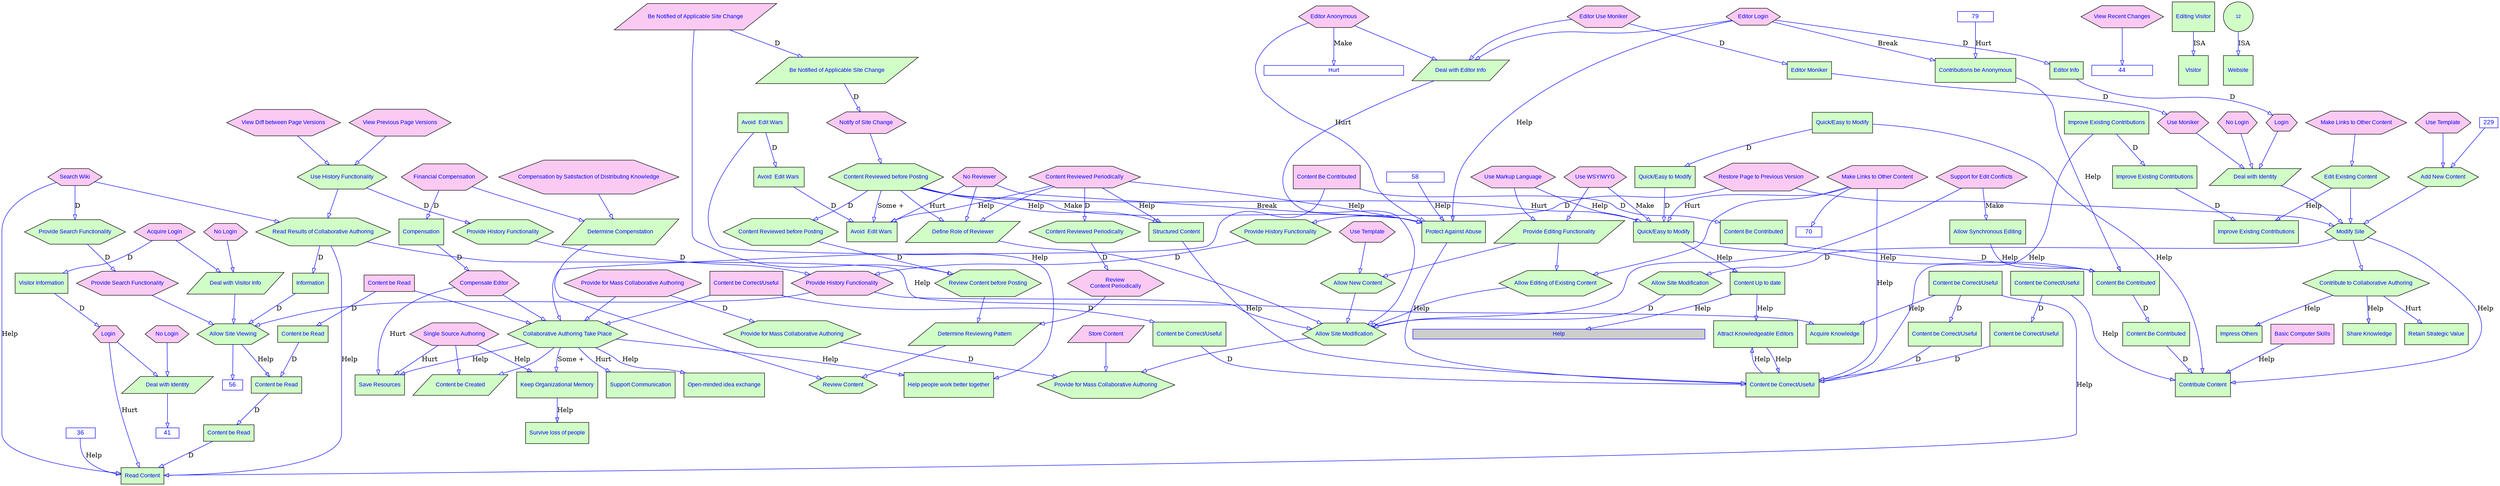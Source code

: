  digraph  RootGraph {
  node [color="#000000", fontcolor="#0000FF", fontname=Arial, style=filled];
  edge [color="#0000FF"];
  subgraph Connector {
      node [height="0", color="#0000FF", fontname=Arial, style=filled, shape=box];
      "41" [width="0.683660350681009", pos="226.424704724409,821.622047244094", fillcolor="#FFFFFF", fontsize="13"];
      "44" [width="1.78775344276686", pos="191.102362204724,744.037795275591", fillcolor="#FFFFFF", fontsize="13"];
      "56" [width="0.594863779231977", pos="1022.93208661417,961.937007874016", fillcolor="#FFFFFF", fontsize="13"];
      "36" [width="0.86624326712302", pos="360.813484251968,746.031496062992", fillcolor="#FFFFFF", fontsize="13"];
      "58" [width="1.68868515090014", pos="904.975393700787,874.856692913386", fillcolor="#FFFFFF", fontsize="13"];
      "229" [width="0.466164361401267", pos="1865.07874015748,953.631496062992", fillcolor="#FFFFFF", fontsize="13"];
      "70" [width="0.768546972130049", pos="1237.18405511811,772.778921865536", fillcolor="#FFFFFF", fontsize="13"];
      "Help" [width="8.59572950222106", pos="1055.90551181102,922.450393700787", fillcolor="#CDCDCD", fontcolor="#0000FF", fontsize="12", label=Help];
      "Hurt" [width="4.11492977083528", pos="974.336896450546,868.327559055118", fillcolor="#FFFFFF", fontcolor="#0000FF", fontsize="12", label=Hurt];
      "79" [width="1.05687960976857", pos="1045.27559055118,764.390551181102", fillcolor="#FFFFFF", fontsize="13"];
  }
  "Editing Visitor" [width="0.875", height="0.875", pos="1721.8937007874,1279.68897637795", fillcolor="#D1FEC7", fontsize="12", label="Editing Visitor", shape=box];
  "Visitor" [width="0.875", height="0.875", pos="179.306524184477,1019.5764904387", fillcolor="#D1FEC7", fontsize="12", label=Visitor, shape=box];
  "12" [width="0.875", height="0.875", pos="31.5,31.5", fillcolor="#D1FEC7", fontsize="10", shape=circle];
  "Website" [width="0.875", height="0.875", pos="1141.73622047244,1419.53149606299", fillcolor="#D1FEC7", fontsize="12", label=Website, shape=box];
  "Read Results of Collaborative Authoring" [width="1.27296587926509", height="0.814698162729659", pos="211.181102362205,870.274015748032", fillcolor="#D1FEC7", fontsize="12", label="Read Results of Collaborative Authoring", sides="6", shape=polygon];
  "Information" [width="0.958005249343832", height="0.598753280839894", pos="530.551181102362,863.444881889764", fillcolor="#D1FEC7", fontsize="12", label=Information, shape=box];
  "Allow Site Viewing" [width="0.958415354330708", height="0.613385826771653", pos="854.660433070866,931.058267716536", fillcolor="#D1FEC7", fontsize="12", label="Allow Site Viewing", sides="6", shape=polygon];
  "Login" [width="0.78125", height="0.5", pos="326.707677165354,707.763779527559", fillcolor="#FBCAF2", fontsize="12", label=Login, sides="6", shape=polygon];
  "Deal with Identity" [width="0.812499999999998", height="0.5", pos="336.336614173228,783.354330708661", fillcolor="#D1FEC7", fontsize="12", label="Deal with Identity", shape=parallelogram];
  "No Login" [width="0.78125", height="0.5", pos="385.290354330709,708.708661417323", fillcolor="#FBCAF2", fontsize="12", label="No Login", sides="6", shape=polygon];
  "Search Wiki" [width="0.78125", height="0.5", pos="241.668307086614,784.299212598425", fillcolor="#FBCAF2", fontsize="12", label="Search Wiki", sides="6", shape=polygon];
  "Use History Functionality" [width="1.11548556430446", height="0.713910761154856", pos="128.031496062992,782.551181102362", fillcolor="#D1FEC7", fontsize="12", label="Use History Functionality", sides="6", shape=polygon];
  "View Diff between Page Versions" [width="1.20734908136483", height="0.77270341207349", pos="254.173228346456,703.407874015748", fillcolor="#FBCAF2", fontsize="12", label="View Diff between Page Versions", sides="6", shape=polygon];
  "View Previous Page Versions" [width="1.22744422572178", height="0.785564304461942", pos="160.408464566929,705.76062992126", fillcolor="#FBCAF2", fontsize="12", label="View Previous Page Versions", sides="6", shape=polygon];
  "View Recent Changes" [width="1.01049868766404", height="0.646719160104987", pos="75.1181102362203,702.651968503937", fillcolor="#FBCAF2", fontsize="12", label="View Recent Changes", sides="6", shape=polygon];
  "Provide History Functionality" [width="1.12860892388452", height="0.72230971128609", pos="522.51968503937,710.097637795276", fillcolor="#D1FEC7", fontsize="12", label="Provide History Functionality", sides="6", shape=polygon];
  "Provide History Functionality1" [width="1.10277230971128", height="0.705774278215222", pos="955.290354330708,815.329133858268", fillcolor="#FBCAF2", fontsize="12", label="Provide History Functionality", sides="6", shape=polygon];
  "Allow Site Modification" [width="1.03018372703412", height="0.659317585301837", pos="1127.48031496063,922.31811023622", fillcolor="#D1FEC7", fontsize="12", label="Allow Site Modification", sides="6", shape=polygon];
  "Provide for Mass Collaborative Authoring" [width="1.24015748031496", height="0.793700787401574", pos="1031.10236220472,1010.30551181102", fillcolor="#D1FEC7", fontsize="12", label="Provide for Mass Collaborative Authoring", sides="6", shape=polygon];
  "Store Content" [width="0.812499999999998", height="0.5", pos="1014.76181102362,924.141732283465", fillcolor="#FBCAF2", fontsize="12", label="Store Content", shape=parallelogram];
  "Define Role of Reviewer" [width="1.02362204724409", height="0.629921259842521", pos="862.677165354331,818.267716535433", fillcolor="#D1FEC7", fontsize="12", label="Define Role of Reviewer", shape=parallelogram];
  "Deal with Editor Info" [width="1.00393700787401", height="0.617807389460934", pos="1062.28346456693,820.666262870987", fillcolor="#D1FEC7", fontsize="12", label="Deal with Editor Info", shape=parallelogram];
  "Allow New Content" [width="0.905511811023622", height="0.579527559055118", pos="1234.48818897638,821.177952755906", fillcolor="#D1FEC7", fontsize="12", label="Allow New Content", sides="6", shape=polygon];
  "Allow Editing of Existing Content" [width="1.18110236220472", height="0.755905511811023", pos="1337.95275590551,822.803149606299", fillcolor="#D1FEC7", fontsize="12", label="Allow Editing of Existing Content", sides="6", shape=polygon];
  "Provide Editing Functionality" [width="1.08152887139107", height="0.665556228548353", pos="1239.87992125984,721.28285887341", fillcolor="#D1FEC7", fontsize="12", label="Provide Editing Functionality", shape=parallelogram];
  "Use WSYIWYG" [width="0.951853674540681", height="0.609186351706036", pos="1267.3375984252,641.773228346457", fillcolor="#FBCAF2", fontsize="12", label="Use WSYIWYG", sides="6", shape=polygon];
  "Use Markup Language" [width="1.0043471128609", height="0.642782152230975", pos="1190.80216535433,643.927559055118", fillcolor="#FBCAF2", fontsize="12", label="Use Markup Language", sides="6", shape=polygon];
  "Editor Anonymous" [width="1.00393700787402", height="0.642519685039371", pos="948.897637795276,706.28031496063", fillcolor="#FBCAF2", fontsize="12", label="Editor Anonymous", sides="6", shape=polygon];
  "Editor Use Moniker" [width="1.00393700787401", height="0.64251968503937", pos="1028.26771653543,707.225196850394", fillcolor="#FBCAF2", fontsize="12", label="Editor Use Moniker", sides="6", shape=polygon];
  "Editor Login" [width="0.78125", height="0.5", pos="1096.78641732283,704.929133858268", fillcolor="#FBCAF2", fontsize="12", label="Editor Login", sides="6", shape=polygon];
  "Content Reviewed Periodically" [width="1.00393700787402", height="0.642519685039371", pos="842.125984251968,645.807874015748", fillcolor="#FBCAF2", fontsize="12", label="Content Reviewed Periodically", sides="6", shape=polygon];
  "Content Reviewed before Posting" [width="1.23359580052493", height="0.789501312335958", pos="924.094488188976,643.540157480315", fillcolor="#D1FEC7", fontsize="12", label="Content Reviewed before Posting", sides="6", shape=polygon];
  "No Reviewer" [width="0.892388451443569", height="0.571128608923884", pos="765.354330708661,647.017322834646", fillcolor="#FBCAF2", fontsize="12", label="No Reviewer", sides="6", shape=polygon];
  "Quick/Easy to Modify" [width="1.00247844019497", height="0.602629954957756", pos="1250.26245219348,993.978142945408", fillcolor="#D1FEC7", fontsize="12", label="Quick/Easy to Modify", shape=box];
  "Protect Against Abuse" [width="1.06552311864363", height="0.640528637074499", pos="762.138359830225,978.334621485863", fillcolor="#D1FEC7", fontsize="12", label="Protect Against Abuse", shape=box];
  "Deal with Visitor Info" [width="1.04215879265092", height="0.641328487785181", pos="764.131889763779,827.182313749243", fillcolor="#D1FEC7", fontsize="12", label="Deal with Visitor Info", shape=parallelogram];
  "Acquire Login" [width="0.78125", height="0.5", pos="729.227362204724,734.220472440945", fillcolor="#FBCAF2", fontsize="12", label="Acquire Login", sides="6", shape=polygon];
  "No Login1" [width="0.78125", height="0.5", pos="793.479330708661,735.165354330709", fillcolor="#FBCAF2", fontsize="12", label="No Login", sides="6", shape=polygon];
  "Visitor Information" [width="0.946235236220472", height="0.591397022637795", pos="532.962106299212,629.794229822835", fillcolor="#D1FEC7", fontsize="12", label="Visitor Information", shape=box];
  "Provide Search Functionality" [width="1.12860892388452", height="0.72230971128609", pos="526.299212598425,786.633070866142", fillcolor="#D1FEC7", fontsize="12", label="Provide Search Functionality", sides="6", shape=polygon];
  "Provide Search Functionality1" [width="1.09621062992126", height="0.701574803149606", pos="679.148622047244,828.406299212598", fillcolor="#FBCAF2", fontsize="12", label="Provide Search Functionality", sides="6", shape=polygon];
  "Content Reviewed before Posting1" [width="1.23359580052493", height="0.789501312335958", pos="882.51968503937,448.894488188976", fillcolor="#D1FEC7", fontsize="12", label="Content Reviewed before Posting", sides="6", shape=polygon];
  "Review Content before Posting" [width="1.23359580052493", height="0.789501312335958", pos="1117.79527559055,211.729133858268", fillcolor="#D1FEC7", fontsize="12", label="Review Content before Posting", sides="6", shape=polygon];
  "Content Reviewed Periodically1" [width="1.00393700787402", height="0.642519685039371", pos="765.590551181102,440.768503937008", fillcolor="#D1FEC7", fontsize="12", label="Content Reviewed Periodically", sides="6", shape=polygon];
  "Review \nContent Periodically" [width="1.00393700787402", height="0.642519685039371", pos="1031.10236220472,212.107086614173", fillcolor="#FBCAF2", fontsize="12", label="Review \nContent Periodically", sides="6", shape=polygon];
  "Determine Reviewing Pattern" [width="1.08923884514436", height="0.670300827781145", pos="1065.35433070866,281.138703815869", fillcolor="#D1FEC7", fontsize="12", label="Determine Reviewing Pattern", shape=parallelogram];
  "Editor Info" [width="0.828125", height="0.517578125", pos="1496.26919291339,748.081631397638", fillcolor="#D1FEC7", fontsize="12", label="Editor Info", shape=box];
  "Editor Moniker" [width="0.828125", height="0.517578125", pos="1498.15895669291,682.884781003937", fillcolor="#D1FEC7", fontsize="12", label="Editor Moniker", shape=box];
  "No Login2" [width="1.00393700787402", height="0.642519685039371", pos="1804.0157480315,937.776377952756", fillcolor="#FBCAF2", fontsize="12", label="No Login", sides="6", shape=polygon];
  "Deal with Identity1" [width="0.812499999999998", height="0.5", pos="1714.91929133858,996.897637795276", fillcolor="#D1FEC7", fontsize="12", label="Deal with Identity", shape=parallelogram];
  "Use Moniker" [width="1.00393700787401", height="0.64251968503937", pos="1731.25984251968,938.72125984252", fillcolor="#FBCAF2", fontsize="12", label="Use Moniker", sides="6", shape=polygon];
  "Login1" [width="0.78125", height="0.5", pos="1653.3218503937,938.314960629921", fillcolor="#FBCAF2", fontsize="12", label=Login, sides="6", shape=polygon];
  "Modify Site" [width="0.78125", height="0.5", pos="1849.85728346457,1059.25984251968", fillcolor="#D1FEC7", fontsize="12", label="Modify Site", sides="6", shape=polygon];
  "Contribute to Collaborative Authoring" [width="1.16182742782152", height="0.743569553805774", pos="1847.49507874016,1126.61102362205", fillcolor="#D1FEC7", fontsize="12", label="Contribute to Collaborative Authoring", sides="6", shape=polygon];
  "Restore Page to Previous Version" [width="1.28608923884515", height="0.823097112860894", pos="2021.10236220472,983.017322834646", fillcolor="#FBCAF2", fontsize="12", label="Restore Page to Previous Version", sides="6", shape=polygon];
  "Edit Existing Content" [width="1.01049868766404", height="0.646719160104983", pos="1853.38582677165,988.951181102362", fillcolor="#D1FEC7", fontsize="12", label="Edit Existing Content", sides="6", shape=polygon];
  "Add New Content" [width="0.859990157480311", height="0.550393700787399", pos="1933.00688976378,992.097637795275", fillcolor="#D1FEC7", fontsize="12", label="Add New Content", sides="6", shape=polygon];
  "Provide History Functionality2" [width="1.12860892388452", height="0.72230971128609", pos="1490.07874015748,843.325984251969", fillcolor="#D1FEC7", fontsize="12", label="Provide History Functionality", sides="6", shape=polygon];
  "Quick/Easy to Modify1" [width="1.009040119985", height="0.606574443574929", pos="1653.01835770529,1130.18313666161", fillcolor="#D1FEC7", fontsize="12", label="Quick/Easy to Modify", shape=box];
  "Quick/Easy to Modify2" [width="1.04841019872516", height="0.63024137527797", pos="1485.30182227222,1131.98002809268", fillcolor="#D1FEC7", fontsize="12", label="Quick/Easy to Modify", shape=box];
  "Review Content" [width="0.78125", height="0.5", pos="988.125,355.322834645669", fillcolor="#D1FEC7", fontsize="12", label="Review Content", sides="6", shape=polygon];
  "Be Notified of Applicable Site Change" [width="1.25328083989501", height="0.771249747627703", pos="1092.04724409449,121.308298001211", fillcolor="#FBCAF2", fontsize="12", label="Be Notified of Applicable Site Change", shape=parallelogram];
  "Be Notified of Applicable Site Change1" [width="1.25328083989501", height="0.771249747627703", pos="1251.73228346457,353.749242883101", fillcolor="#D1FEC7", fontsize="12", label="Be Notified of Applicable Site Change", shape=parallelogram];
  "Notify of Site Change" [width="0.99737532808399", height="0.638320209973754", pos="956.220472440945,544.554330708661", fillcolor="#FBCAF2", fontsize="12", label="Notify of Site Change", sides="6", shape=polygon];
  "Provide for Mass Collaborative Authoring1" [width="1.24015748031496", height="0.793700787401574", pos="539.763779527559,1325.89606299213", fillcolor="#FBCAF2", fontsize="12", label="Provide for Mass Collaborative Authoring", sides="6", shape=polygon];
  "Provide for Mass Collaborative Authoring2" [width="1.24015748031496", height="0.793700787401574", pos="805.275590551181,1322.11653543307", fillcolor="#D1FEC7", fontsize="12", label="Provide for Mass Collaborative Authoring", sides="6", shape=polygon];
  "Collaborative Authoring Take Place" [width="1.22703412073491", height="0.785301837270342", pos="349.370078740157,1419.13700787402", fillcolor="#D1FEC7", fontsize="12", label="Collaborative Authoring Take Place", sides="6", shape=polygon];
  "Content be Correct/Useful" [width="1.18110236220472", height="0.710007951091197", pos="300.472440944882,1322.88312088495", fillcolor="#FBCAF2", fontsize="12", label="Content be Correct/Useful", shape=box];
  "Content be Correct/Useful1" [width="1.18110236220472", height="0.710007951091197", pos="573.543307086614,1145.24532560936", fillcolor="#D1FEC7", fontsize="12", label="Content be Correct/Useful", shape=box];
  "Content be Correct/Useful2" [width="1.18110236220472", height="0.710007951091197", pos="805.03937007874,1129.18233348338", fillcolor="#D1FEC7", fontsize="12", label="Content be Correct/Useful", shape=box];
  "Content Be Contributed" [width="1.15738663570399", height="0.695751477714924", pos="456.469068491643,1324.25965162293", fillcolor="#FBCAF2", fontsize="12", label="Content Be Contributed", shape=box];
  "Content be Read" [width="0.816179286622626", height="0.490638069621911", pos="381.823399200304,1324.4346240497", fillcolor="#FBCAF2", fontsize="12", label="Content be Read", shape=box];
  "Content Be Contributed1" [width="1.15738663570399", height="0.695751477714924", pos="735.209225971957,1249.6139823316", fillcolor="#D1FEC7", fontsize="12", label="Content Be Contributed", shape=box];
  "Content be Read1" [width="0.816179286622626", height="0.490638069621911", pos="651.114737782981,1200.65509649064", fillcolor="#D1FEC7", fontsize="12", label="Content be Read", shape=box];
  "Content Be Contributed2" [width="1.15738663570399", height="0.695751477714924", pos="954.421824397154,1209.92894296152", fillcolor="#D1FEC7", fontsize="12", label="Content Be Contributed", shape=box];
  "Content be Read2" [width="0.816179286622626", height="0.490638069621911", pos="882.610800775107,1180.8125768056", fillcolor="#D1FEC7", fontsize="12", label="Content be Read", shape=box];
  "Content Be Contributed3" [width="1.15738663570399", height="0.695751477714924", pos="1492.05961967274,1198.59036028435", fillcolor="#D1FEC7", fontsize="12", label="Content Be Contributed", shape=box];
  "Contribute Content" [width="1.15738663570399", height="0.695751477714924", pos="1704.6580448696,1210.87382485128", fillcolor="#D1FEC7", fontsize="12", label="Contribute Content", shape=box];
  "Content be Read3" [width="0.816179286622626", height="0.490638069621911", pos="520.72103699558,997.505490191428", fillcolor="#D1FEC7", fontsize="12", label="Content be Read", shape=box];
  "Read Content" [width="0.816179286622626", height="0.490638069621911", pos="275.996627546761,954.985805152058", fillcolor="#D1FEC7", fontsize="12", label="Read Content", shape=box];
  "Content be Correct/Useful3" [width="1.18110236220472", height="0.710007951091197", pos="532.913385826771,934.536664192039", fillcolor="#D1FEC7", fontsize="12", label="Content be Correct/Useful", shape=box];
  "Content be Correct/Useful4" [width="1.18110236220472", height="0.710007951091197", pos="369.448818897638,903.355561829834", fillcolor="#D1FEC7", fontsize="12", label="Content be Correct/Useful", shape=box];
  "Attract Knowledgeable Editors" [width="1.31111741935604", height="0.788165211031558", pos="979.798652293667,1108.37394759714", fillcolor="#D1FEC7", fontsize="12", label="Attract Knowledgeable Editors", shape=box];
  "Content be Correct/Useful5" [width="1.18110236220473", height="0.710007951091197", pos="1734.8031496063,1107.45005001881", fillcolor="#D1FEC7", fontsize="12", label="Content be Correct/Useful", shape=box];
  "Content be Correct/Useful6" [width="1.18110236220472", height="0.710007951091197", pos="1483.46456692913,1066.82012875897", fillcolor="#D1FEC7", fontsize="12", label="Content be Correct/Useful", shape=box];
  "Share Knowledge" [width="1.03674540682416", height="0.62322920151339", pos="1852.44094488189,1251.72758983716", fillcolor="#D1FEC7", fontsize="12", label="Share Knowledge", shape=box];
  "Acquire Knowledge" [width="0.973659601583255", height="0.585305796434071", pos="142.768281090068,951.779670088949", fillcolor="#D1FEC7", fontsize="12", label="Acquire Knowledge", shape=box];
  "Improve Existing Contributions" [width="1.10892388451443", height="0.666618576302289", pos="1659.44881889764,1059.58881992798", fillcolor="#D1FEC7", fontsize="12", label="Improve Existing Contributions", shape=box];
  "Improve Existing Contributions1" [width="1.10892388451443", height="0.666618576302289", pos="1486.53543307087,1001.95102465239", fillcolor="#D1FEC7", fontsize="12", label="Improve Existing Contributions", shape=box];
  "Improve Existing Contributions2" [width="1.10892388451443", height="0.666618576302289", pos="1265.43307086614,1069.03763882562", fillcolor="#D1FEC7", fontsize="12", label="Improve Existing Contributions", shape=box];
  "Allow Site Modification1" [width="1.05643044619423", height="0.676115485564308", pos="1489.37007874016,940.875590551181", fillcolor="#D1FEC7", fontsize="12", label="Allow Site Modification", sides="6", shape=polygon];
  "Make Links to Other Content" [width="1.05643044619422", height="0.676115485564301", pos="1876.77165354331,917.253543307086", fillcolor="#FBCAF2", fontsize="12", label="Make Links to Other Content", sides="6", shape=polygon];
  "Make Links to Other Content1" [width="1.05643044619422", height="0.676115485564301", pos="1322.12598425197,716.938582677165", fillcolor="#FBCAF2", fontsize="12", label="Make Links to Other Content", sides="6", shape=polygon];
  "Open-minded idea exchange" [width="1.18110236220472", height="0.710007951091197", pos="507.401574803149,1632.80438072747", fillcolor="#D1FEC7", fontsize="12", label="Open-minded idea exchange", shape=box];
  "Structured Content" [width="0.927808366779845", height="0.557742782152225", pos="687.25936892061,979.133858267716", fillcolor="#D1FEC7", fontsize="12", label="Structured Content", shape=box];
  "Use Template" [width="0.945291994750651", height="0.604986876640417", pos="1954.97539370079,913.748031496063", fillcolor="#FBCAF2", fontsize="12", label="Use Template", sides="6", shape=polygon];
  "Use Template1" [width="0.945291994750651", height="0.604986876640417", pos="1165.99901574803,721.937007874016", fillcolor="#FBCAF2", fontsize="12", label="Use Template", sides="6", shape=polygon];
  "Basic Computer Skills" [width="0.971128608923884", height="0.583784315341651", pos="1976.69291338583,1078.33906999797", fillcolor="#FBCAF2", fontsize="12", label="Basic Computer Skills", shape=box];
  "Content Up to date" [width="1.08923884514436", height="0.654785110450773", pos="808.346456692913,1037.43053169276", fillcolor="#D1FEC7", fontsize="12", label="Content Up to date", shape=box];
  "Keep Organizational Memory" [width="1.27549687192446", height="0.766752272824044", pos="244.343084239674,1533.74481410513", fillcolor="#D1FEC7", fontsize="12", label="Keep Organizational Memory", shape=box];
  "Survive loss of people" [width="1.03674540682415", height="0.623229201513384", pos="197.952755905512,1611.72758983716", fillcolor="#D1FEC7", fontsize="12", label="Survive loss of people", shape=box];
  "Help people work better together" [width="1.23359580052493", height="0.741563860028583", pos="420.472440944882,1668.90102337048", fillcolor="#D1FEC7", fontsize="12", label="Help people work better together", shape=box];
  "Contributions be Anonymous" [width="1.18363335486409", height="0.711529432183615", pos="920.406076365658,1031.91427215704", fillcolor="#D1FEC7", fontsize="12", label="Contributions be Anonymous", shape=box];
  "Determine Compenstation" [width="1.2390091863517", height="0.762467191601051", pos="902.557086614173,277.137637795276", fillcolor="#D1FEC7", fontsize="12", label="Determine Compenstation", shape=parallelogram];
  "Financial Compensation" [width="1.21432086614174", height="0.77716535433071", pos="837.416338582677,188.847874015748", fillcolor="#FBCAF2", fontsize="12", label="Financial Compensation", sides="6", shape=polygon];
  "Compensation by Satisfaction of Distributing Knowledge" [width="1.55552821522311", height="0.995538057742788", pos="940.408464566929,178.516535433071", fillcolor="#FBCAF2", fontsize="12", label="Compensation by Satisfaction of Distributing Knowledge", sides="6", shape=polygon];
  "Compensation" [width="1.22047244094488", height="0.76279527559055", pos="469.133858267716,1073.44488188976", fillcolor="#D1FEC7", fontsize="12", label=Compensation, shape=box];
  "Save Resources" [width="1.00421611463231", height="0.603674540682412", pos="158.986425796054,1475.90551181102", fillcolor="#D1FEC7", fontsize="12", label="Save Resources", shape=box];
  "Compensate Editor" [width="1.14214238845144", height="0.730971128608923", pos="211.195866141732,1334.97637795276", fillcolor="#FBCAF2", fontsize="12", label="Compensate Editor", sides="6", shape=polygon];
  "Content be Created" [width="0.984251968503937", height="0.605693519079347", pos="421.889763779527,1543.06480920654", fillcolor="#D1FEC7", fontsize="12", label="Content be Created", shape=parallelogram];
  "Single Source Authoring" [width="1.03674540682415", height="0.663517060367454", pos="464.409448818897,1418.53228346457", fillcolor="#FBCAF2", fontsize="12", label="Single Source Authoring", sides="6", shape=polygon];
  "Support Communication" [width="1.27549687192446", height="0.766752272824043", pos="316.154107861721,1667.91804245159", fillcolor="#D1FEC7", fontsize="12", label="Support Communication", shape=box];
  "Avoid  Edit Wars " [width="0.960554544430912", height="0.577427821522312", pos="1095.68232580424,1187.71653543307", fillcolor="#D1FEC7", fontsize="12", label="Avoid  Edit Wars ", shape=box];
  "Avoid  Edit Wars 1" [width="0.960554544430912", height="0.577427821522312", pos="573.162640764867,1519.37007874016", fillcolor="#D1FEC7", fontsize="12", label="Avoid  Edit Wars ", shape=box];
  "Avoid  Edit Wars 2" [width="0.960554544430912", height="0.577427821522312", pos="883.083900607387,1378.58267716535", fillcolor="#D1FEC7", fontsize="12", label="Avoid  Edit Wars ", shape=box];
  "Support for Edit Conflicts" [width="1.01090879265092", height="0.646981627296587", pos="1152.29822834646,817.937007874016", fillcolor="#FBCAF2", fontsize="12", label="Support for Edit Conflicts", sides="6", shape=polygon];
  "Allow Synchronous Editing" [width="1.16797900262467", height="0.702118973856849", pos="1130.55118110236,1049.52825156278", fillcolor="#D1FEC7", fontsize="12", label="Allow Synchronous Editing", shape=box];
  "Retain Strategic Value" [width="1.04330708661417", height="0.627173690130556", pos="1940.55118110236,1225.41289851399", fillcolor="#D1FEC7", fontsize="12", label="Retain Strategic Value", shape=box];
  "Impress Others" [width="0.816179286622626", height="0.490638069621911", pos="1992.84702124755,1182.70234058513", fillcolor="#D1FEC7", fontsize="12", label="Impress Others", shape=box];
  "Editing Visitor"->"Visitor" [fillcolor="#FFFFFF", label=ISA];
  "12"->"Website" [fillcolor="#FFFFFF", label=ISA];
  "Read Results of Collaborative Authoring"->"Information" [fillcolor="#FFFFFF", label=D];
  "Information"->"Allow Site Viewing" [fillcolor="#FFFFFF", label=D];
  "Login"->"Deal with Identity" [fillcolor="#FFFFFF"];
  "No Login"->"Deal with Identity" [fillcolor="#FFFFFF"];
  "Deal with Identity"->"41" [fillcolor="#FFFFFF"];
  "Search Wiki"->"Read Results of Collaborative Authoring" [fillcolor="#FFFFFF"];
  "Use History Functionality"->"Read Results of Collaborative Authoring" [fillcolor="#FFFFFF"];
  "View Diff between Page Versions"->"Use History Functionality" [fillcolor="#FFFFFF"];
  "View Previous Page Versions"->"Use History Functionality" [fillcolor="#FFFFFF"];
  "View Recent Changes"->"44" [fillcolor="#FFFFFF"];
  "Use History Functionality"->"Provide History Functionality" [fillcolor="#FBCAF2", label=D];
  "Provide History Functionality"->"Provide History Functionality1" [fillcolor="#FFFFFF", label=D];
  "Allow Site Viewing"->"56" [fillcolor="#FFFFFF"];
  "Allow Site Modification"->"Provide for Mass Collaborative Authoring" [fillcolor="#FFFFFF"];
  "Store Content"->"Provide for Mass Collaborative Authoring" [fillcolor="#FFFFFF"];
  "Provide History Functionality1"->"Allow Site Viewing" [fillcolor="#FFFFFF"];
  "Provide History Functionality1"->"Allow Site Modification" [fillcolor="#FFFFFF"];
  "Define Role of Reviewer"->"Allow Site Modification" [fillcolor="#FFFFFF"];
  "Deal with Editor Info"->"Allow Site Modification" [fillcolor="#FFFFFF"];
  "Allow New Content"->"Allow Site Modification" [fillcolor="#FFFFFF"];
  "Allow Editing of Existing Content"->"Allow Site Modification" [fillcolor="#FFFFFF"];
  "Provide Editing Functionality"->"Allow Editing of Existing Content" [fillcolor="#FFFFFF"];
  "Provide Editing Functionality"->"Allow New Content" [fillcolor="#FFFFFF"];
  "Use WSYIWYG"->"Provide Editing Functionality" [fillcolor="#FFFFFF"];
  "Use Markup Language"->"Provide Editing Functionality" [fillcolor="#FFFFFF"];
  "Editor Anonymous"->"Deal with Editor Info" [fillcolor="#FFFFFF"];
  "Editor Use Moniker"->"Deal with Editor Info" [fillcolor="#FFFFFF"];
  "Editor Login"->"Deal with Editor Info" [fillcolor="#FFFFFF"];
  "Content Reviewed Periodically"->"Define Role of Reviewer" [fillcolor="#FFFFFF"];
  "Content Reviewed before Posting"->"Define Role of Reviewer" [fillcolor="#FFFFFF"];
  "No Reviewer"->"Define Role of Reviewer" [fillcolor="#FFFFFF"];
  "Use WSYIWYG"->"Quick/Easy to Modify" [fillcolor="#FFFFFF", label=Make];
  "Use Markup Language"->"Quick/Easy to Modify" [fillcolor="#CDCDCD", label=Help];
  "No Reviewer"->"Protect Against Abuse" [fillcolor="#FFFFFF", label=Break];
  "Content Reviewed before Posting"->"Protect Against Abuse" [fillcolor="#FFFFFF", label=Make];
  "Content Reviewed Periodically"->"Protect Against Abuse" [fillcolor="#CDCDCD", label=Help];
  "Deal with Visitor Info"->"Allow Site Viewing" [fillcolor="#FFFFFF"];
  "Acquire Login"->"Deal with Visitor Info" [fillcolor="#FFFFFF"];
  "No Login1"->"Deal with Visitor Info" [fillcolor="#FBCAF2"];
  "Acquire Login"->"Visitor Information" [fillcolor="#FFFFFF", label=D];
  "Visitor Information"->"Login" [fillcolor="#FFFFFF", label=D];
  "Provide Search Functionality"->"Provide Search Functionality1" [fillcolor="#FFFFFF", label=D];
  "Provide Search Functionality1"->"Allow Site Viewing" [fillcolor="#FFFFFF"];
  "Search Wiki"->"Provide Search Functionality" [fillcolor="#FFFFFF", label=D];
  "Content Reviewed before Posting1"->"Review Content before Posting" [fillcolor="#FFFFFF", label=D];
  "Content Reviewed Periodically1"->"Review \nContent Periodically" [fillcolor="#FFFFFF", label=D];
  "Content Reviewed before Posting"->"Content Reviewed before Posting1" [fillcolor="#FFFFFF", label=D];
  "Content Reviewed Periodically"->"Content Reviewed Periodically1" [fillcolor="#FFFFFF", label=D];
  "Review \nContent Periodically"->"Determine Reviewing Pattern" [fillcolor="#FFFFFF"];
  "Review Content before Posting"->"Determine Reviewing Pattern" [fillcolor="#FFFFFF"];
  "Editor Login"->"Editor Info" [fillcolor="#FFFFFF", label=D];
  "Editor Use Moniker"->"Editor Moniker" [fillcolor="#FFFFFF", label=D];
  "No Login2"->"Deal with Identity1" [fillcolor="#FFFFFF"];
  "Use Moniker"->"Deal with Identity1" [fillcolor="#FFFFFF"];
  "Login1"->"Deal with Identity1" [fillcolor="#FFFFFF"];
  "Editor Moniker"->"Use Moniker" [fillcolor="#FFFFFF", label=D];
  "Editor Info"->"Login1" [fillcolor="#FFFFFF", label=D];
  "Modify Site"->"Contribute to Collaborative Authoring" [fillcolor="#FFFFFF"];
  "Deal with Identity1"->"Modify Site" [fillcolor="#FFFFFF"];
  "Restore Page to Previous Version"->"Modify Site" [fillcolor="#FFFFFF"];
  "Edit Existing Content"->"Modify Site" [fillcolor="#FFFFFF"];
  "Add New Content"->"Modify Site" [fillcolor="#FFFFFF"];
  "Provide History Functionality2"->"Provide History Functionality1" [fillcolor="#FFFFFF", label=D];
  "Restore Page to Previous Version"->"Provide History Functionality2" [fillcolor="#FFFFFF", label=D];
  "Quick/Easy to Modify1"->"Quick/Easy to Modify2" [fillcolor="#FFFFFF", label=D];
  "Quick/Easy to Modify2"->"Quick/Easy to Modify" [fillcolor="#FFFFFF", label=D];
  "Determine Reviewing Pattern"->"Review Content" [fillcolor="#FFFFFF"];
  "Be Notified of Applicable Site Change"->"Review Content before Posting" [fillcolor="#FFFFFF"];
  "Be Notified of Applicable Site Change"->"Be Notified of Applicable Site Change1" [fillcolor="#FFFFFF", label=D];
  "Notify of Site Change"->"Content Reviewed before Posting" [fillcolor="#FFFFFF"];
  "Be Notified of Applicable Site Change1"->"Notify of Site Change" [fillcolor="#FFFFFF", label=D];
  "Provide for Mass Collaborative Authoring1"->"Provide for Mass Collaborative Authoring2" [fillcolor="#FFFFFF", label=D];
  "Provide for Mass Collaborative Authoring2"->"Provide for Mass Collaborative Authoring" [fillcolor="#FFFFFF", label=D];
  "Provide for Mass Collaborative Authoring1"->"Collaborative Authoring Take Place" [fillcolor="#FFFFFF"];
  "Content be Correct/Useful"->"Content be Correct/Useful1" [fillcolor="#FFFFFF", label=D];
  "Content be Correct/Useful1"->"Content be Correct/Useful2" [fillcolor="#FFFFFF", label=D];
  "Content Be Contributed"->"Collaborative Authoring Take Place" [fillcolor="#FFFFFF"];
  "Content be Read"->"Collaborative Authoring Take Place" [fillcolor="#FBCAF2"];
  "Content Be Contributed"->"Content Be Contributed1" [fillcolor="#FFFFFF", label=D];
  "Content be Read"->"Content be Read1" [fillcolor="#FFFFFF", label=D];
  "Content Be Contributed1"->"Content Be Contributed2" [fillcolor="#FFFFFF", label=D];
  "Content be Read1"->"Content be Read2" [fillcolor="#FFFFFF", label=D];
  "Protect Against Abuse"->"Content be Correct/Useful2" [fillcolor="#CDCDCD", label=Help];
  "Allow Site Viewing"->"Content be Read2" [fillcolor="#CDCDCD", label=Help];
  "Content Be Contributed2"->"Content Be Contributed3" [fillcolor="#FFFFFF", label=D];
  "Modify Site"->"Contribute Content" [fillcolor="#CDCDCD", label=Help];
  "Quick/Easy to Modify1"->"Contribute Content" [fillcolor="#CDCDCD", label=Help];
  "Content Be Contributed3"->"Contribute Content" [fillcolor="#FFFFFF", label=D];
  "Content be Read3"->"Read Content" [fillcolor="#FFFFFF", label=D];
  "Content be Read2"->"Content be Read3" [fillcolor="#FFFFFF", label=D];
  "Read Results of Collaborative Authoring"->"Read Content" [fillcolor="#CDCDCD", label=Help];
  "Content be Correct/Useful3"->"Content be Correct/Useful2" [fillcolor="#FFFFFF", label=D];
  "Content be Correct/Useful4"->"Content be Correct/Useful3" [fillcolor="#FFFFFF", label=D];
  "Content be Correct/Useful4"->"Read Content" [fillcolor="#CDCDCD", label=Help];
  "Search Wiki"->"Read Content" [fillcolor="#CDCDCD", label=Help];
  "Login"->"Read Content" [fillcolor="#FFFFFF", label=Hurt];
  "36"->"Read Content" [fillcolor="#CDCDCD", label=Help];
  "Attract Knowledgeable Editors"->"Content be Correct/Useful2" [fillcolor="#CDCDCD", label=Help];
  "Content be Correct/Useful2"->"Attract Knowledgeable Editors" [fillcolor="#CDCDCD", label=Help];
  "Content Reviewed before Posting"->"Quick/Easy to Modify" [fillcolor="#FFFFFF", label=Hurt];
  "Content be Correct/Useful5"->"Content be Correct/Useful6" [fillcolor="#FFFFFF", label=D];
  "Content be Correct/Useful6"->"Content be Correct/Useful2" [fillcolor="#FFFFFF", label=D];
  "Content be Correct/Useful5"->"Contribute Content" [fillcolor="#CDCDCD", label=Help];
  "Quick/Easy to Modify"->"Content Be Contributed2" [fillcolor="#CDCDCD", label=Help];
  "Contribute to Collaborative Authoring"->"Share Knowledge" [fillcolor="#CDCDCD", label=Help];
  "Read Results of Collaborative Authoring"->"Acquire Knowledge" [fillcolor="#CDCDCD", label=Help];
  "Content be Correct/Useful4"->"Acquire Knowledge" [fillcolor="#CDCDCD", label=Help];
  "Edit Existing Content"->"Improve Existing Contributions" [fillcolor="#CDCDCD", label=Help];
  "Improve Existing Contributions1"->"Improve Existing Contributions" [fillcolor="#FFFFFF", label=D];
  "Improve Existing Contributions2"->"Improve Existing Contributions1" [fillcolor="#FFFFFF", label=D];
  "Improve Existing Contributions2"->"Content be Correct/Useful2" [fillcolor="#CDCDCD", label=Help];
  "58"->"Protect Against Abuse" [fillcolor="#CDCDCD", label=Help];
  "Modify Site"->"Allow Site Modification1" [fillcolor="#FFFFFF", label=D];
  "Allow Site Modification1"->"Allow Site Modification" [fillcolor="#FFFFFF", label=D];
  "Make Links to Other Content"->"Edit Existing Content" [fillcolor="#FFFFFF"];
  "229"->"Add New Content" [fillcolor="#FFFFFF"];
  "Make Links to Other Content1"->"70" [fillcolor="#FFFFFF"];
  "Make Links to Other Content1"->"Allow Editing of Existing Content" [fillcolor="#FFFFFF"];
  "Make Links to Other Content1"->"Content be Correct/Useful2" [fillcolor="#CDCDCD", label=Help];
  "Collaborative Authoring Take Place"->"Open-minded idea exchange" [fillcolor="#CDCDCD", label=Help];
  "Structured Content"->"Content be Correct/Useful2" [fillcolor="#CDCDCD", label=Help];
  "Content Reviewed Periodically"->"Structured Content" [fillcolor="#CDCDCD", label=Help];
  "Content Reviewed before Posting"->"Structured Content" [fillcolor="#CDCDCD", label=Help];
  "Editor Anonymous"->"Protect Against Abuse" [fillcolor="#FFFFFF", label=Hurt];
  "Editor Login"->"Protect Against Abuse" [fillcolor="#CDCDCD", label=Help];
  "Use Template"->"Add New Content" [fillcolor="#FBCAF2"];
  "Use Template1"->"Allow New Content" [fillcolor="#FFFFFF"];
  "Basic Computer Skills"->"Contribute Content" [fillcolor="#CDCDCD", label=Help];
  "Make Links to Other Content1"->"Quick/Easy to Modify" [fillcolor="#FFFFFF", label=Hurt];
  "Content Up to date"->"Attract Knowledgeable Editors" [fillcolor="#CDCDCD", label=Help];
  "Content Up to date"->"Help" [fillcolor="#CDCDCD", label=Help];
  "Quick/Easy to Modify"->"Content Up to date" [fillcolor="#CDCDCD", label=Help];
  "Keep Organizational Memory"->"Survive loss of people" [fillcolor="#CDCDCD", label=Help];
  "Collaborative Authoring Take Place"->"Help people work better together" [fillcolor="#CDCDCD", label=Help];
  "Editor Anonymous"->"Hurt" [fillcolor="#FFFFFF", label=Make];
  "Editor Login"->"Contributions be Anonymous" [fillcolor="#FFFFFF", label=Break];
  "79"->"Contributions be Anonymous" [fillcolor="#FFFFFF", label=Hurt];
  "Contributions be Anonymous"->"Content Be Contributed2" [fillcolor="#CDCDCD", label=Help];
  "Determine Compenstation"->"Review Content" [fillcolor="#FFFFFF"];
  "Financial Compensation"->"Determine Compenstation" [fillcolor="#FFFFFF"];
  "Compensation by Satisfaction of Distributing Knowledge"->"Determine Compenstation" [fillcolor="#FFFFFF"];
  "Financial Compensation"->"Compensation" [fillcolor="#FFFFFF", label=D];
  "Collaborative Authoring Take Place"->"Save Resources" [fillcolor="#CDCDCD", label=Help];
  "Compensate Editor"->"Save Resources" [fillcolor="#FFFFFF", label=Hurt];
  "Compensate Editor"->"Collaborative Authoring Take Place" [fillcolor="#FFFFFF"];
  "Collaborative Authoring Take Place"->"Content be Created" [fillcolor="#FFFFFF"];
  "Single Source Authoring"->"Content be Created" [fillcolor="#FBCAF2"];
  "Compensation"->"Compensate Editor" [fillcolor="#FFFFFF", label=D];
  "Collaborative Authoring Take Place"->"Keep Organizational Memory" [fillcolor="#FFFFFF", label="Some +"];
  "Single Source Authoring"->"Keep Organizational Memory" [fillcolor="#CDCDCD", label=Help];
  "Single Source Authoring"->"Save Resources" [fillcolor="#FFFFFF", label=Hurt];
  "Collaborative Authoring Take Place"->"Support Communication" [fillcolor="#FFFFFF", label=Hurt];
  "Content Reviewed before Posting"->"Avoid  Edit Wars " [fillcolor="#FFFFFF", label="Some +"];
  "Content Reviewed Periodically"->"Avoid  Edit Wars " [fillcolor="#CDCDCD", label=Help];
  "No Reviewer"->"Avoid  Edit Wars " [fillcolor="#FFFFFF", label=Hurt];
  "Avoid  Edit Wars 1"->"Help people work better together" [fillcolor="#CDCDCD", label=Help];
  "Avoid  Edit Wars 1"->"Avoid  Edit Wars 2" [fillcolor="#FFFFFF", label=D];
  "Avoid  Edit Wars 2"->"Avoid  Edit Wars " [fillcolor="#FFFFFF", label=D];
  "Support for Edit Conflicts"->"Allow Site Modification" [fillcolor="#FFFFFF"];
  "Support for Edit Conflicts"->"Allow Synchronous Editing" [fillcolor="#FFFFFF", label=Make];
  "Allow Synchronous Editing"->"Content Be Contributed2" [fillcolor="#CDCDCD", label=Help];
  "Contribute to Collaborative Authoring"->"Retain Strategic Value" [fillcolor="#FFFFFF", label=Hurt];
  "Contribute to Collaborative Authoring"->"Impress Others" [fillcolor="#CDCDCD", label=Help];
  "Content be Correct/Useful"->"Collaborative Authoring Take Place" [fillcolor="#FFFFFF"];
}
